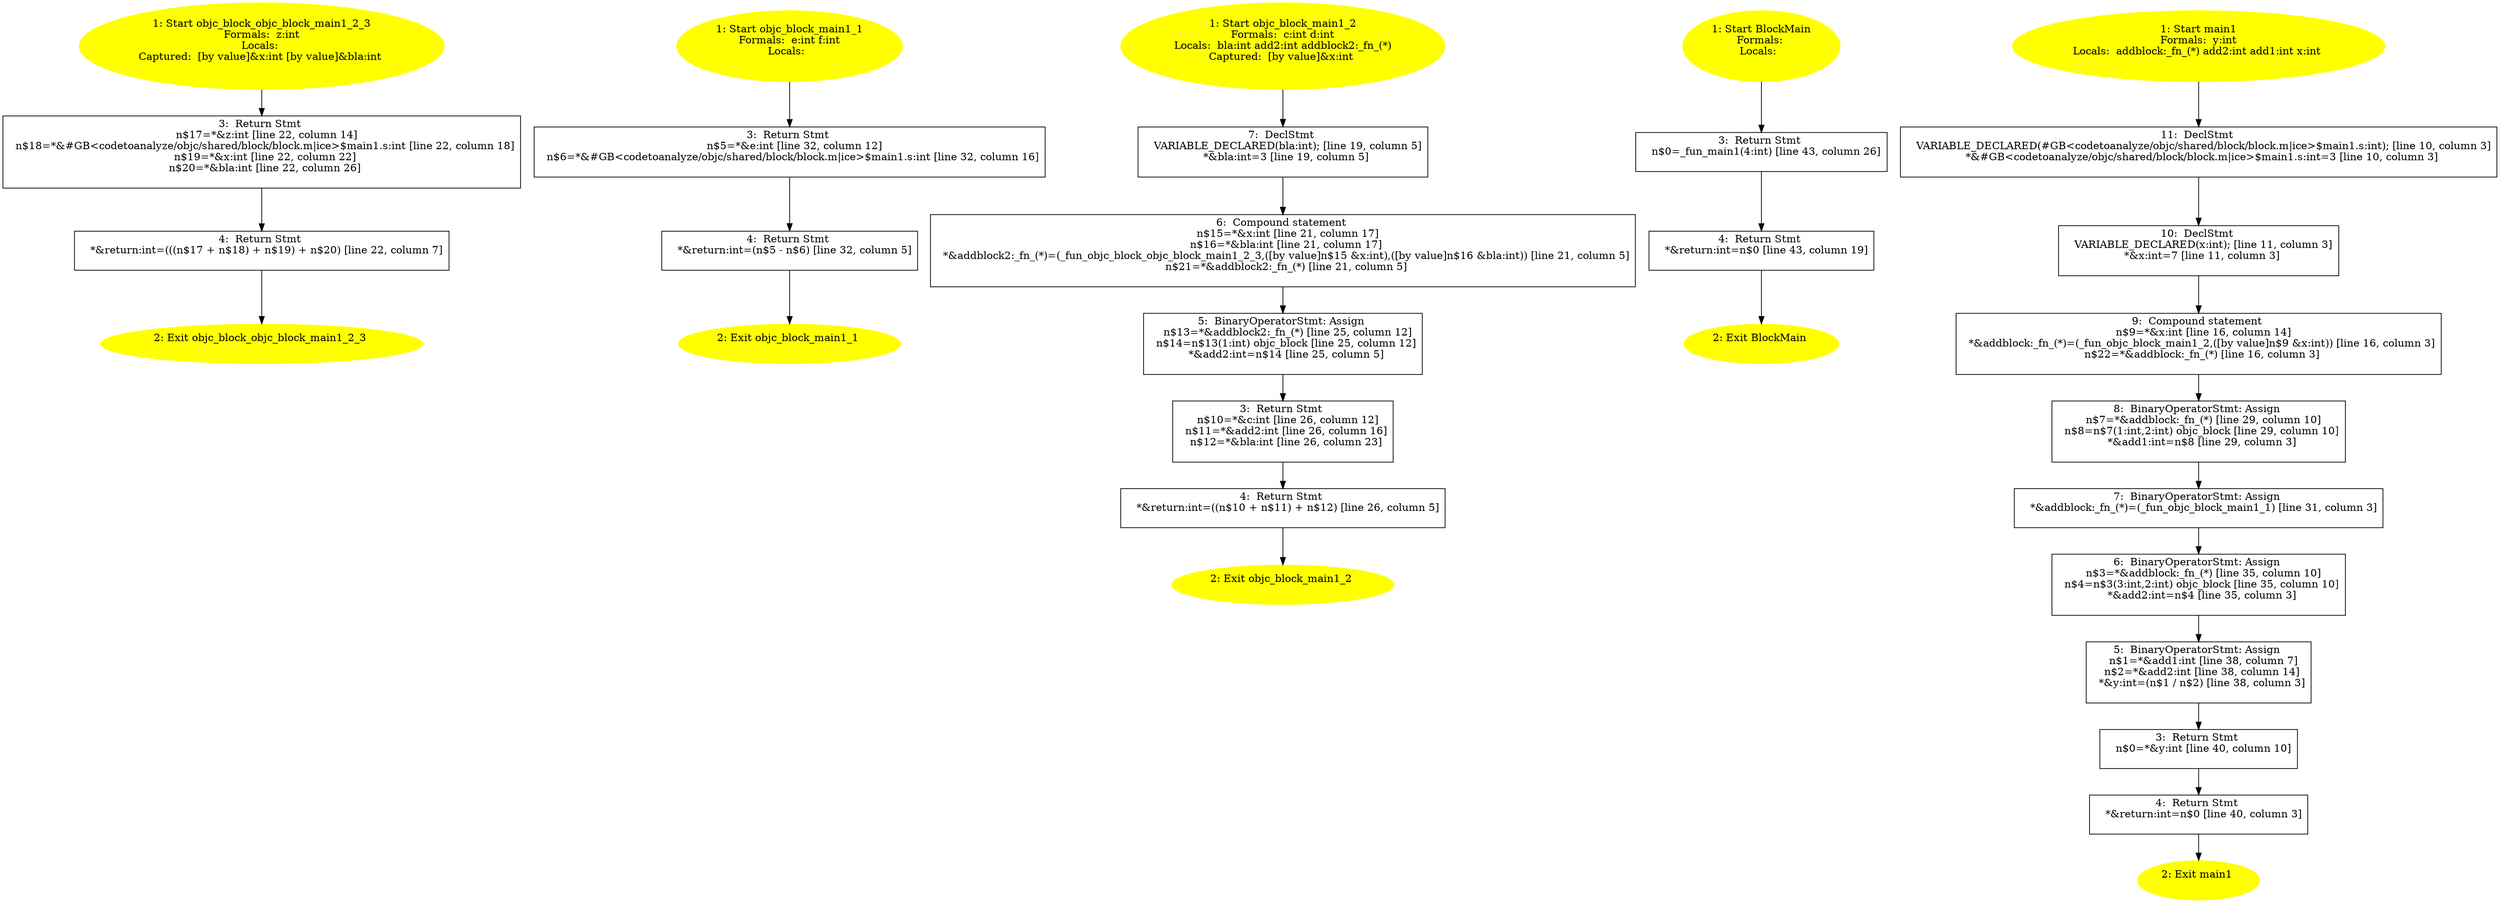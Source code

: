/* @generated */
digraph cfg {
"objc_block_objc_block_main1_2_3.ea254f7f05fb9213_1" [label="1: Start objc_block_objc_block_main1_2_3\nFormals:  z:int\nLocals: \nCaptured:  [by value]&x:int [by value]&bla:int \n  " color=yellow style=filled]
	

	 "objc_block_objc_block_main1_2_3.ea254f7f05fb9213_1" -> "objc_block_objc_block_main1_2_3.ea254f7f05fb9213_3" ;
"objc_block_objc_block_main1_2_3.ea254f7f05fb9213_2" [label="2: Exit objc_block_objc_block_main1_2_3 \n  " color=yellow style=filled]
	

"objc_block_objc_block_main1_2_3.ea254f7f05fb9213_3" [label="3:  Return Stmt \n   n$17=*&z:int [line 22, column 14]\n  n$18=*&#GB<codetoanalyze/objc/shared/block/block.m|ice>$main1.s:int [line 22, column 18]\n  n$19=*&x:int [line 22, column 22]\n  n$20=*&bla:int [line 22, column 26]\n " shape="box"]
	

	 "objc_block_objc_block_main1_2_3.ea254f7f05fb9213_3" -> "objc_block_objc_block_main1_2_3.ea254f7f05fb9213_4" ;
"objc_block_objc_block_main1_2_3.ea254f7f05fb9213_4" [label="4:  Return Stmt \n   *&return:int=(((n$17 + n$18) + n$19) + n$20) [line 22, column 7]\n " shape="box"]
	

	 "objc_block_objc_block_main1_2_3.ea254f7f05fb9213_4" -> "objc_block_objc_block_main1_2_3.ea254f7f05fb9213_2" ;
"objc_block_main1_1.7a255e572bed002d_1" [label="1: Start objc_block_main1_1\nFormals:  e:int f:int\nLocals:  \n  " color=yellow style=filled]
	

	 "objc_block_main1_1.7a255e572bed002d_1" -> "objc_block_main1_1.7a255e572bed002d_3" ;
"objc_block_main1_1.7a255e572bed002d_2" [label="2: Exit objc_block_main1_1 \n  " color=yellow style=filled]
	

"objc_block_main1_1.7a255e572bed002d_3" [label="3:  Return Stmt \n   n$5=*&e:int [line 32, column 12]\n  n$6=*&#GB<codetoanalyze/objc/shared/block/block.m|ice>$main1.s:int [line 32, column 16]\n " shape="box"]
	

	 "objc_block_main1_1.7a255e572bed002d_3" -> "objc_block_main1_1.7a255e572bed002d_4" ;
"objc_block_main1_1.7a255e572bed002d_4" [label="4:  Return Stmt \n   *&return:int=(n$5 - n$6) [line 32, column 5]\n " shape="box"]
	

	 "objc_block_main1_1.7a255e572bed002d_4" -> "objc_block_main1_1.7a255e572bed002d_2" ;
"objc_block_main1_2.cbfd199026675377_1" [label="1: Start objc_block_main1_2\nFormals:  c:int d:int\nLocals:  bla:int add2:int addblock2:_fn_(*)\nCaptured:  [by value]&x:int \n  " color=yellow style=filled]
	

	 "objc_block_main1_2.cbfd199026675377_1" -> "objc_block_main1_2.cbfd199026675377_7" ;
"objc_block_main1_2.cbfd199026675377_2" [label="2: Exit objc_block_main1_2 \n  " color=yellow style=filled]
	

"objc_block_main1_2.cbfd199026675377_3" [label="3:  Return Stmt \n   n$10=*&c:int [line 26, column 12]\n  n$11=*&add2:int [line 26, column 16]\n  n$12=*&bla:int [line 26, column 23]\n " shape="box"]
	

	 "objc_block_main1_2.cbfd199026675377_3" -> "objc_block_main1_2.cbfd199026675377_4" ;
"objc_block_main1_2.cbfd199026675377_4" [label="4:  Return Stmt \n   *&return:int=((n$10 + n$11) + n$12) [line 26, column 5]\n " shape="box"]
	

	 "objc_block_main1_2.cbfd199026675377_4" -> "objc_block_main1_2.cbfd199026675377_2" ;
"objc_block_main1_2.cbfd199026675377_5" [label="5:  BinaryOperatorStmt: Assign \n   n$13=*&addblock2:_fn_(*) [line 25, column 12]\n  n$14=n$13(1:int) objc_block [line 25, column 12]\n  *&add2:int=n$14 [line 25, column 5]\n " shape="box"]
	

	 "objc_block_main1_2.cbfd199026675377_5" -> "objc_block_main1_2.cbfd199026675377_3" ;
"objc_block_main1_2.cbfd199026675377_6" [label="6:  Compound statement \n   n$15=*&x:int [line 21, column 17]\n  n$16=*&bla:int [line 21, column 17]\n  *&addblock2:_fn_(*)=(_fun_objc_block_objc_block_main1_2_3,([by value]n$15 &x:int),([by value]n$16 &bla:int)) [line 21, column 5]\n  n$21=*&addblock2:_fn_(*) [line 21, column 5]\n " shape="box"]
	

	 "objc_block_main1_2.cbfd199026675377_6" -> "objc_block_main1_2.cbfd199026675377_5" ;
"objc_block_main1_2.cbfd199026675377_7" [label="7:  DeclStmt \n   VARIABLE_DECLARED(bla:int); [line 19, column 5]\n  *&bla:int=3 [line 19, column 5]\n " shape="box"]
	

	 "objc_block_main1_2.cbfd199026675377_7" -> "objc_block_main1_2.cbfd199026675377_6" ;
"BlockMain.116013dceff96297_1" [label="1: Start BlockMain\nFormals: \nLocals:  \n  " color=yellow style=filled]
	

	 "BlockMain.116013dceff96297_1" -> "BlockMain.116013dceff96297_3" ;
"BlockMain.116013dceff96297_2" [label="2: Exit BlockMain \n  " color=yellow style=filled]
	

"BlockMain.116013dceff96297_3" [label="3:  Return Stmt \n   n$0=_fun_main1(4:int) [line 43, column 26]\n " shape="box"]
	

	 "BlockMain.116013dceff96297_3" -> "BlockMain.116013dceff96297_4" ;
"BlockMain.116013dceff96297_4" [label="4:  Return Stmt \n   *&return:int=n$0 [line 43, column 19]\n " shape="box"]
	

	 "BlockMain.116013dceff96297_4" -> "BlockMain.116013dceff96297_2" ;
"main1.38f534a9576db7ec_1" [label="1: Start main1\nFormals:  y:int\nLocals:  addblock:_fn_(*) add2:int add1:int x:int \n  " color=yellow style=filled]
	

	 "main1.38f534a9576db7ec_1" -> "main1.38f534a9576db7ec_11" ;
"main1.38f534a9576db7ec_2" [label="2: Exit main1 \n  " color=yellow style=filled]
	

"main1.38f534a9576db7ec_3" [label="3:  Return Stmt \n   n$0=*&y:int [line 40, column 10]\n " shape="box"]
	

	 "main1.38f534a9576db7ec_3" -> "main1.38f534a9576db7ec_4" ;
"main1.38f534a9576db7ec_4" [label="4:  Return Stmt \n   *&return:int=n$0 [line 40, column 3]\n " shape="box"]
	

	 "main1.38f534a9576db7ec_4" -> "main1.38f534a9576db7ec_2" ;
"main1.38f534a9576db7ec_5" [label="5:  BinaryOperatorStmt: Assign \n   n$1=*&add1:int [line 38, column 7]\n  n$2=*&add2:int [line 38, column 14]\n  *&y:int=(n$1 / n$2) [line 38, column 3]\n " shape="box"]
	

	 "main1.38f534a9576db7ec_5" -> "main1.38f534a9576db7ec_3" ;
"main1.38f534a9576db7ec_6" [label="6:  BinaryOperatorStmt: Assign \n   n$3=*&addblock:_fn_(*) [line 35, column 10]\n  n$4=n$3(3:int,2:int) objc_block [line 35, column 10]\n  *&add2:int=n$4 [line 35, column 3]\n " shape="box"]
	

	 "main1.38f534a9576db7ec_6" -> "main1.38f534a9576db7ec_5" ;
"main1.38f534a9576db7ec_7" [label="7:  BinaryOperatorStmt: Assign \n   *&addblock:_fn_(*)=(_fun_objc_block_main1_1) [line 31, column 3]\n " shape="box"]
	

	 "main1.38f534a9576db7ec_7" -> "main1.38f534a9576db7ec_6" ;
"main1.38f534a9576db7ec_8" [label="8:  BinaryOperatorStmt: Assign \n   n$7=*&addblock:_fn_(*) [line 29, column 10]\n  n$8=n$7(1:int,2:int) objc_block [line 29, column 10]\n  *&add1:int=n$8 [line 29, column 3]\n " shape="box"]
	

	 "main1.38f534a9576db7ec_8" -> "main1.38f534a9576db7ec_7" ;
"main1.38f534a9576db7ec_9" [label="9:  Compound statement \n   n$9=*&x:int [line 16, column 14]\n  *&addblock:_fn_(*)=(_fun_objc_block_main1_2,([by value]n$9 &x:int)) [line 16, column 3]\n  n$22=*&addblock:_fn_(*) [line 16, column 3]\n " shape="box"]
	

	 "main1.38f534a9576db7ec_9" -> "main1.38f534a9576db7ec_8" ;
"main1.38f534a9576db7ec_10" [label="10:  DeclStmt \n   VARIABLE_DECLARED(x:int); [line 11, column 3]\n  *&x:int=7 [line 11, column 3]\n " shape="box"]
	

	 "main1.38f534a9576db7ec_10" -> "main1.38f534a9576db7ec_9" ;
"main1.38f534a9576db7ec_11" [label="11:  DeclStmt \n   VARIABLE_DECLARED(#GB<codetoanalyze/objc/shared/block/block.m|ice>$main1.s:int); [line 10, column 3]\n  *&#GB<codetoanalyze/objc/shared/block/block.m|ice>$main1.s:int=3 [line 10, column 3]\n " shape="box"]
	

	 "main1.38f534a9576db7ec_11" -> "main1.38f534a9576db7ec_10" ;
}
